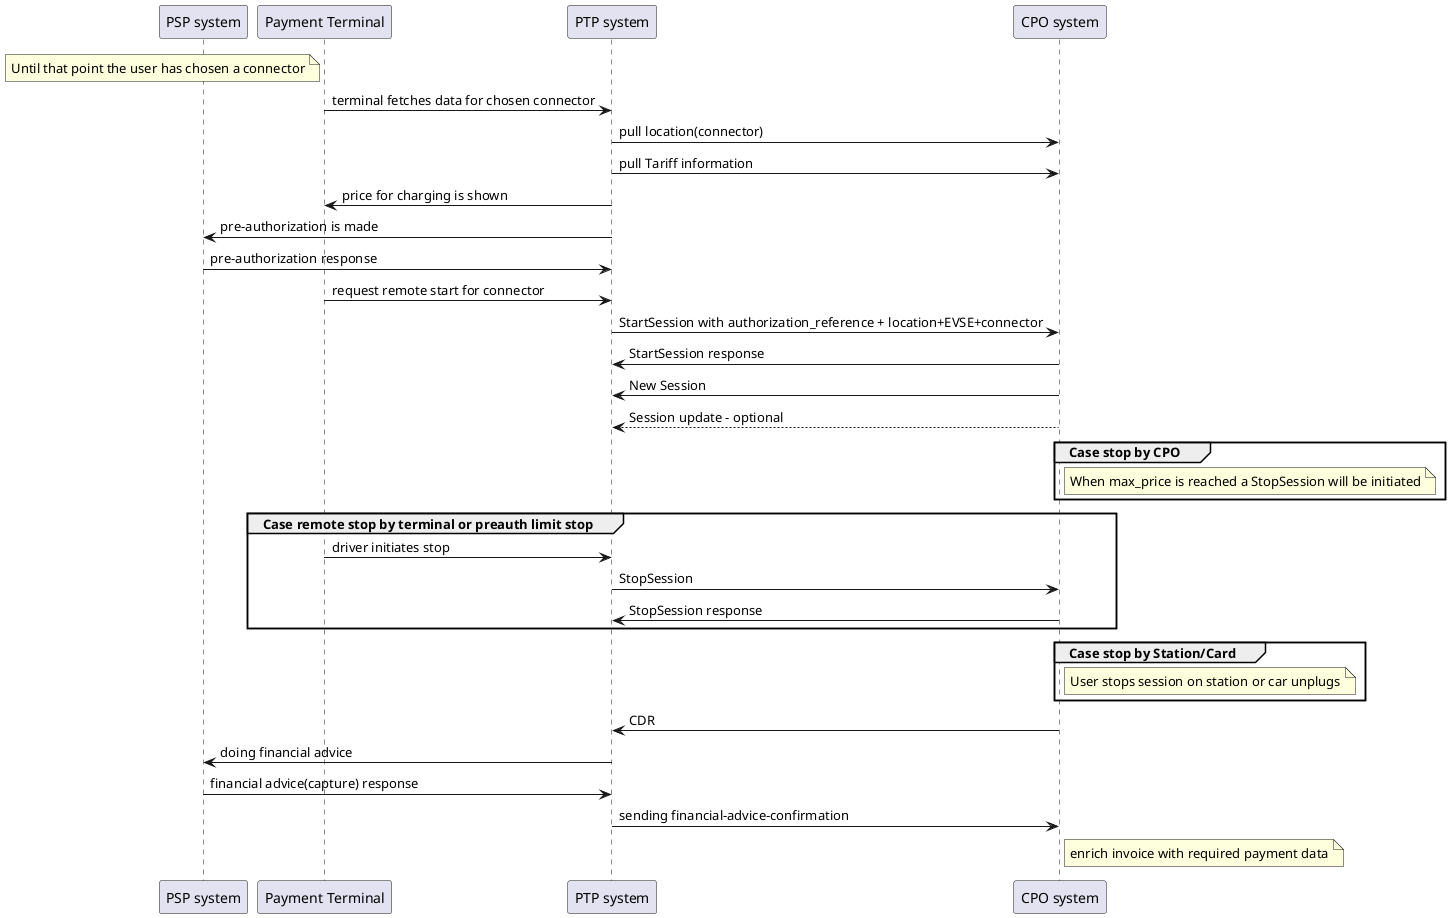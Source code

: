 @startuml
participant "PSP system" as PSP
participant "Payment Terminal" as Terminal
participant "PTP system" as PTP
participant "CPO system" as CPO

note left of Terminal : Until that point the user has chosen a connector
Terminal -> PTP : terminal fetches data for chosen connector
PTP -> CPO : pull location(connector)
PTP -> CPO : pull Tariff information
PTP -> Terminal : price for charging is shown
PTP -> PSP : pre-authorization is made
PSP -> PTP : pre-authorization response

Terminal -> PTP : request remote start for connector
PTP -> CPO : StartSession with authorization_reference + location+EVSE+connector
CPO -> PTP : StartSession response
CPO -> PTP : New Session
CPO --> PTP : Session update - optional

group Case stop by CPO
  note right of CPO : When max_price is reached a StopSession will be initiated
end
group Case remote stop by terminal or preauth limit stop
  Terminal -> PTP: driver initiates stop
  PTP -> CPO: StopSession
  CPO -> PTP: StopSession response
end
group Case stop by Station/Card
    note right of CPO : User stops session on station or car unplugs
end
CPO -> PTP: CDR
PTP -> PSP: doing financial advice
PSP -> PTP: financial advice(capture) response

PTP -> CPO: sending financial-advice-confirmation
note right of CPO: enrich invoice with required payment data

@enduml
